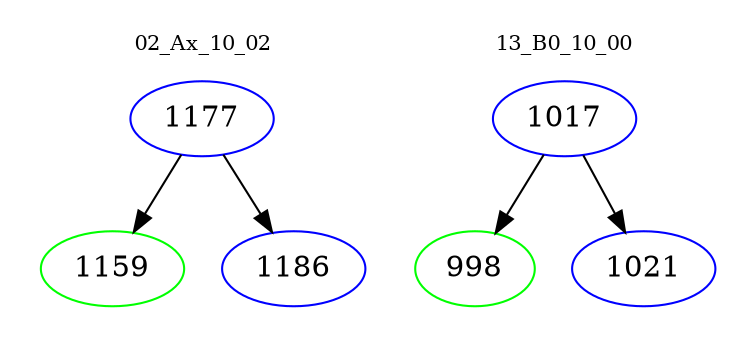 digraph{
subgraph cluster_0 {
color = white
label = "02_Ax_10_02";
fontsize=10;
T0_1177 [label="1177", color="blue"]
T0_1177 -> T0_1159 [color="black"]
T0_1159 [label="1159", color="green"]
T0_1177 -> T0_1186 [color="black"]
T0_1186 [label="1186", color="blue"]
}
subgraph cluster_1 {
color = white
label = "13_B0_10_00";
fontsize=10;
T1_1017 [label="1017", color="blue"]
T1_1017 -> T1_998 [color="black"]
T1_998 [label="998", color="green"]
T1_1017 -> T1_1021 [color="black"]
T1_1021 [label="1021", color="blue"]
}
}
